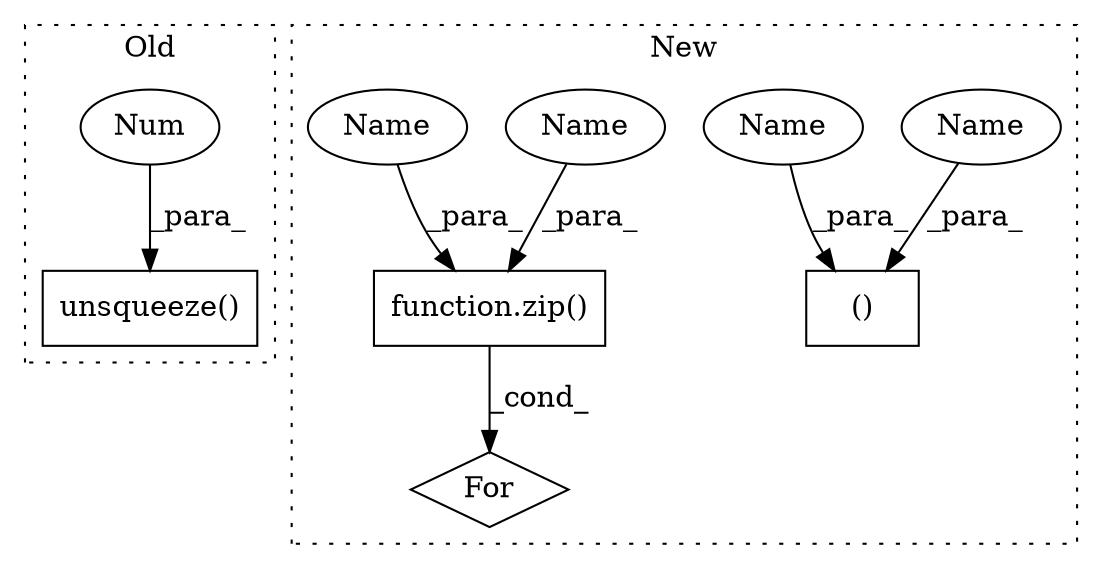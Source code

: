 digraph G {
subgraph cluster0 {
1 [label="unsqueeze()" a="75" s="4955,5049" l="16,1" shape="box"];
3 [label="Num" a="76" s="5048" l="1" shape="ellipse"];
label = "Old";
style="dotted";
}
subgraph cluster1 {
2 [label="function.zip()" a="75" s="5130,5170" l="4,1" shape="box"];
4 [label="For" a="107" s="5089,5171" l="4,22" shape="diamond"];
5 [label="()" a="54" s="4727" l="59" shape="box"];
6 [label="Name" a="87" s="4729" l="14" shape="ellipse"];
7 [label="Name" a="87" s="5156" l="14" shape="ellipse"];
8 [label="Name" a="87" s="4722" l="5" shape="ellipse"];
9 [label="Name" a="87" s="5134" l="5" shape="ellipse"];
label = "New";
style="dotted";
}
2 -> 4 [label="_cond_"];
3 -> 1 [label="_para_"];
6 -> 5 [label="_para_"];
7 -> 2 [label="_para_"];
8 -> 5 [label="_para_"];
9 -> 2 [label="_para_"];
}